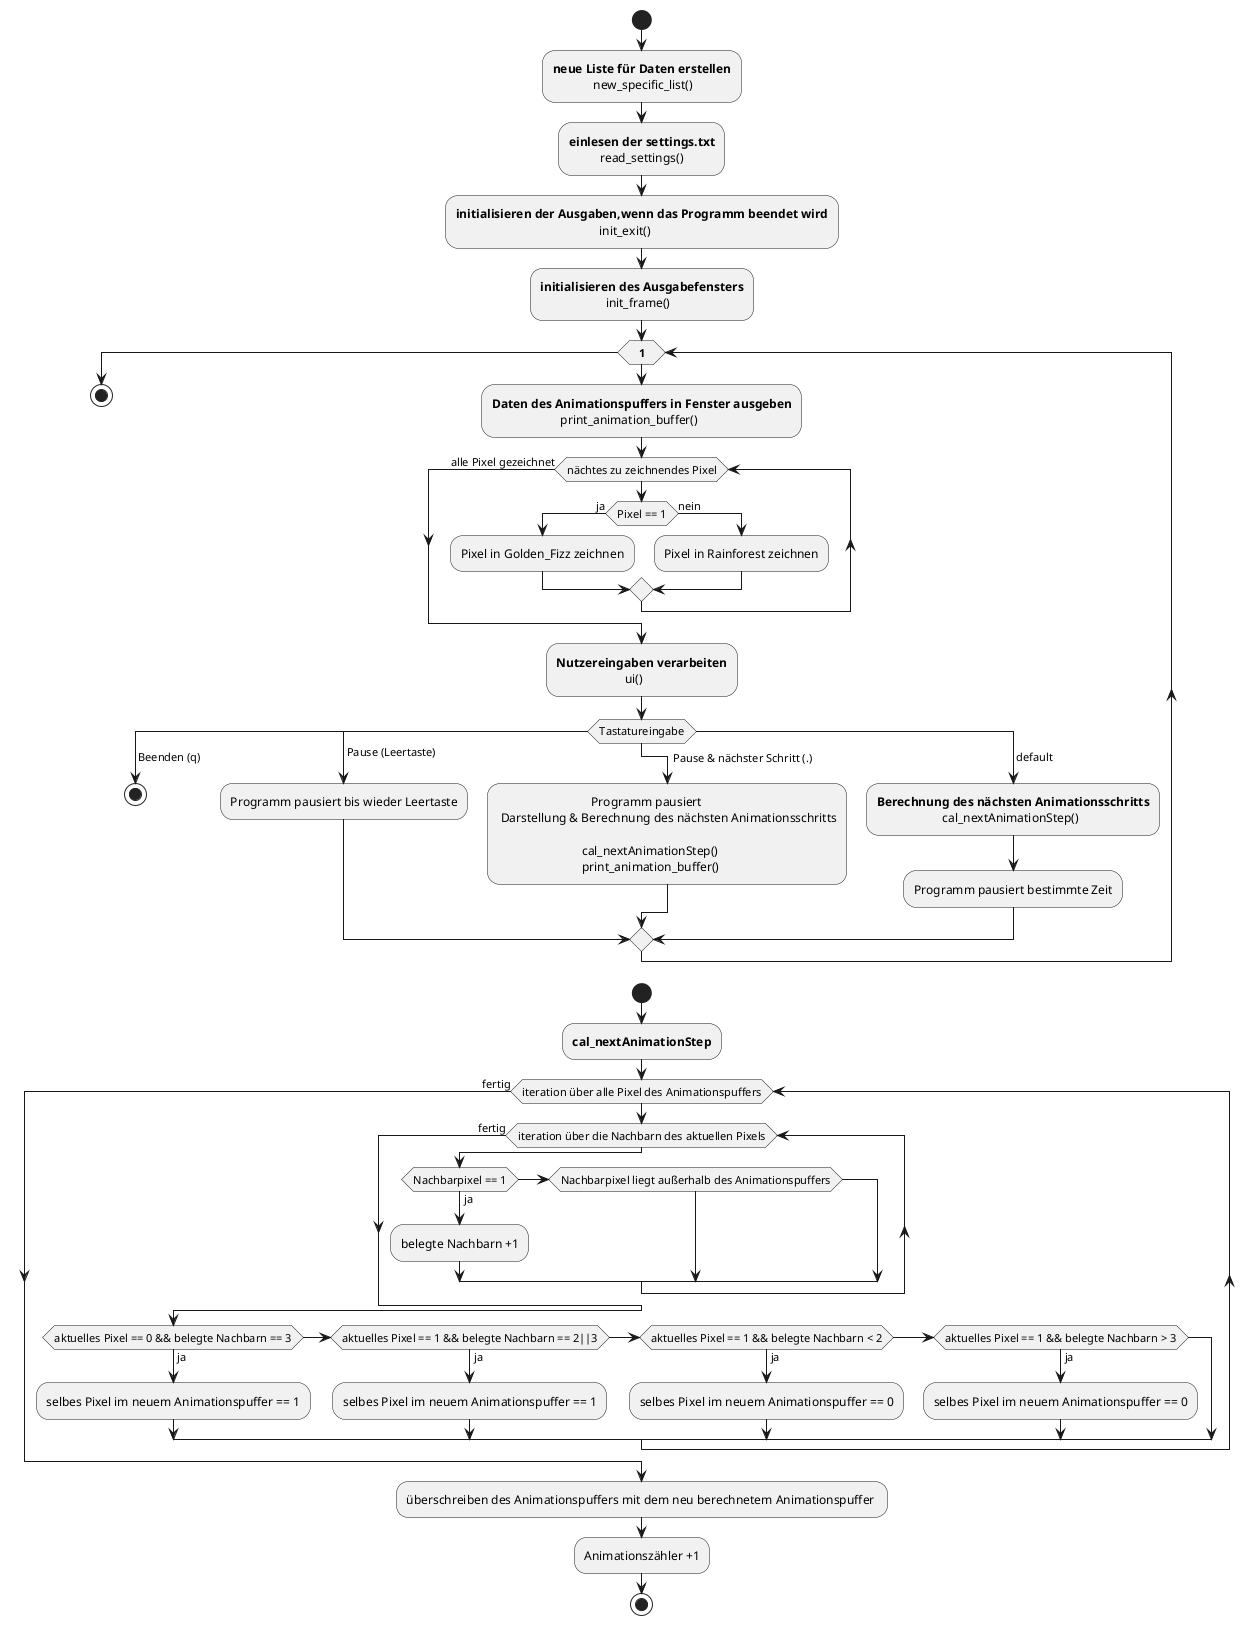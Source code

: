 @startuml
'https://plantuml.com/activity-diagram-beta

start

:**neue Liste für Daten erstellen**
             new_specific_list();
:**einlesen der settings.txt**
          read_settings();
:**initialisieren der Ausgaben,wenn das Programm beendet wird**
                                              init_exit();
:**initialisieren des Ausgabefensters**
                     init_frame();
while (**1**)
:**Daten des Animationspuffers in Fenster ausgeben**
                      print_animation_buffer();
while(nächtes zu zeichnendes Pixel)

if (Pixel == 1) then (ja)
  :Pixel in Golden_Fizz zeichnen;
  else (nein)
  :Pixel in Rainforest zeichnen;
endif

endwhile(alle Pixel gezeichnet)
:**Nutzereingaben verarbeiten**
                      ui();

switch (Tastatureingabe)
case ( Beenden (q))
  stop
case ( Pause (Leertaste))
  :Programm pausiert bis wieder Leertaste;
case (           Pause & nächster Schritt (.) )
  :                              Programm pausiert
   Darstellung & Berechnung des nächsten Animationsschritts

                             cal_nextAnimationStep()
                             print_animation_buffer();

case ( default)
  :**Berechnung des nächsten Animationsschritts**
                       cal_nextAnimationStep();
  :Programm pausiert bestimmte Zeit;


endswitch

endwhile;

stop


start
:**cal_nextAnimationStep**;
while(iteration über alle Pixel des Animationspuffers)
while(iteration über die Nachbarn des aktuellen Pixels)
if(Nachbarpixel == 1) then(ja)
:belegte Nachbarn +1;
elseif(Nachbarpixel liegt außerhalb des Animationspuffers)
endif
endwhile(fertig)
if(aktuelles Pixel == 0 && belegte Nachbarn == 3)then(ja)
:selbes Pixel im neuem Animationspuffer == 1;
elseif(aktuelles Pixel == 1 && belegte Nachbarn == 2||3)then(ja)
:selbes Pixel im neuem Animationspuffer == 1;
elseif(aktuelles Pixel == 1 && belegte Nachbarn < 2)then(ja)
:selbes Pixel im neuem Animationspuffer == 0;
elseif(aktuelles Pixel == 1 && belegte Nachbarn > 3)then(ja)
:selbes Pixel im neuem Animationspuffer == 0;
endif

endwhile(fertig)
:überschreiben des Animationspuffers mit dem neu berechnetem Animationspuffer ;
:Animationszähler +1;
stop


@enduml
